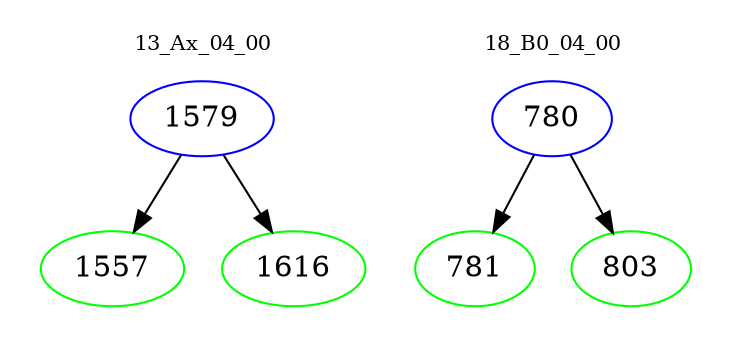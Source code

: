 digraph{
subgraph cluster_0 {
color = white
label = "13_Ax_04_00";
fontsize=10;
T0_1579 [label="1579", color="blue"]
T0_1579 -> T0_1557 [color="black"]
T0_1557 [label="1557", color="green"]
T0_1579 -> T0_1616 [color="black"]
T0_1616 [label="1616", color="green"]
}
subgraph cluster_1 {
color = white
label = "18_B0_04_00";
fontsize=10;
T1_780 [label="780", color="blue"]
T1_780 -> T1_781 [color="black"]
T1_781 [label="781", color="green"]
T1_780 -> T1_803 [color="black"]
T1_803 [label="803", color="green"]
}
}
